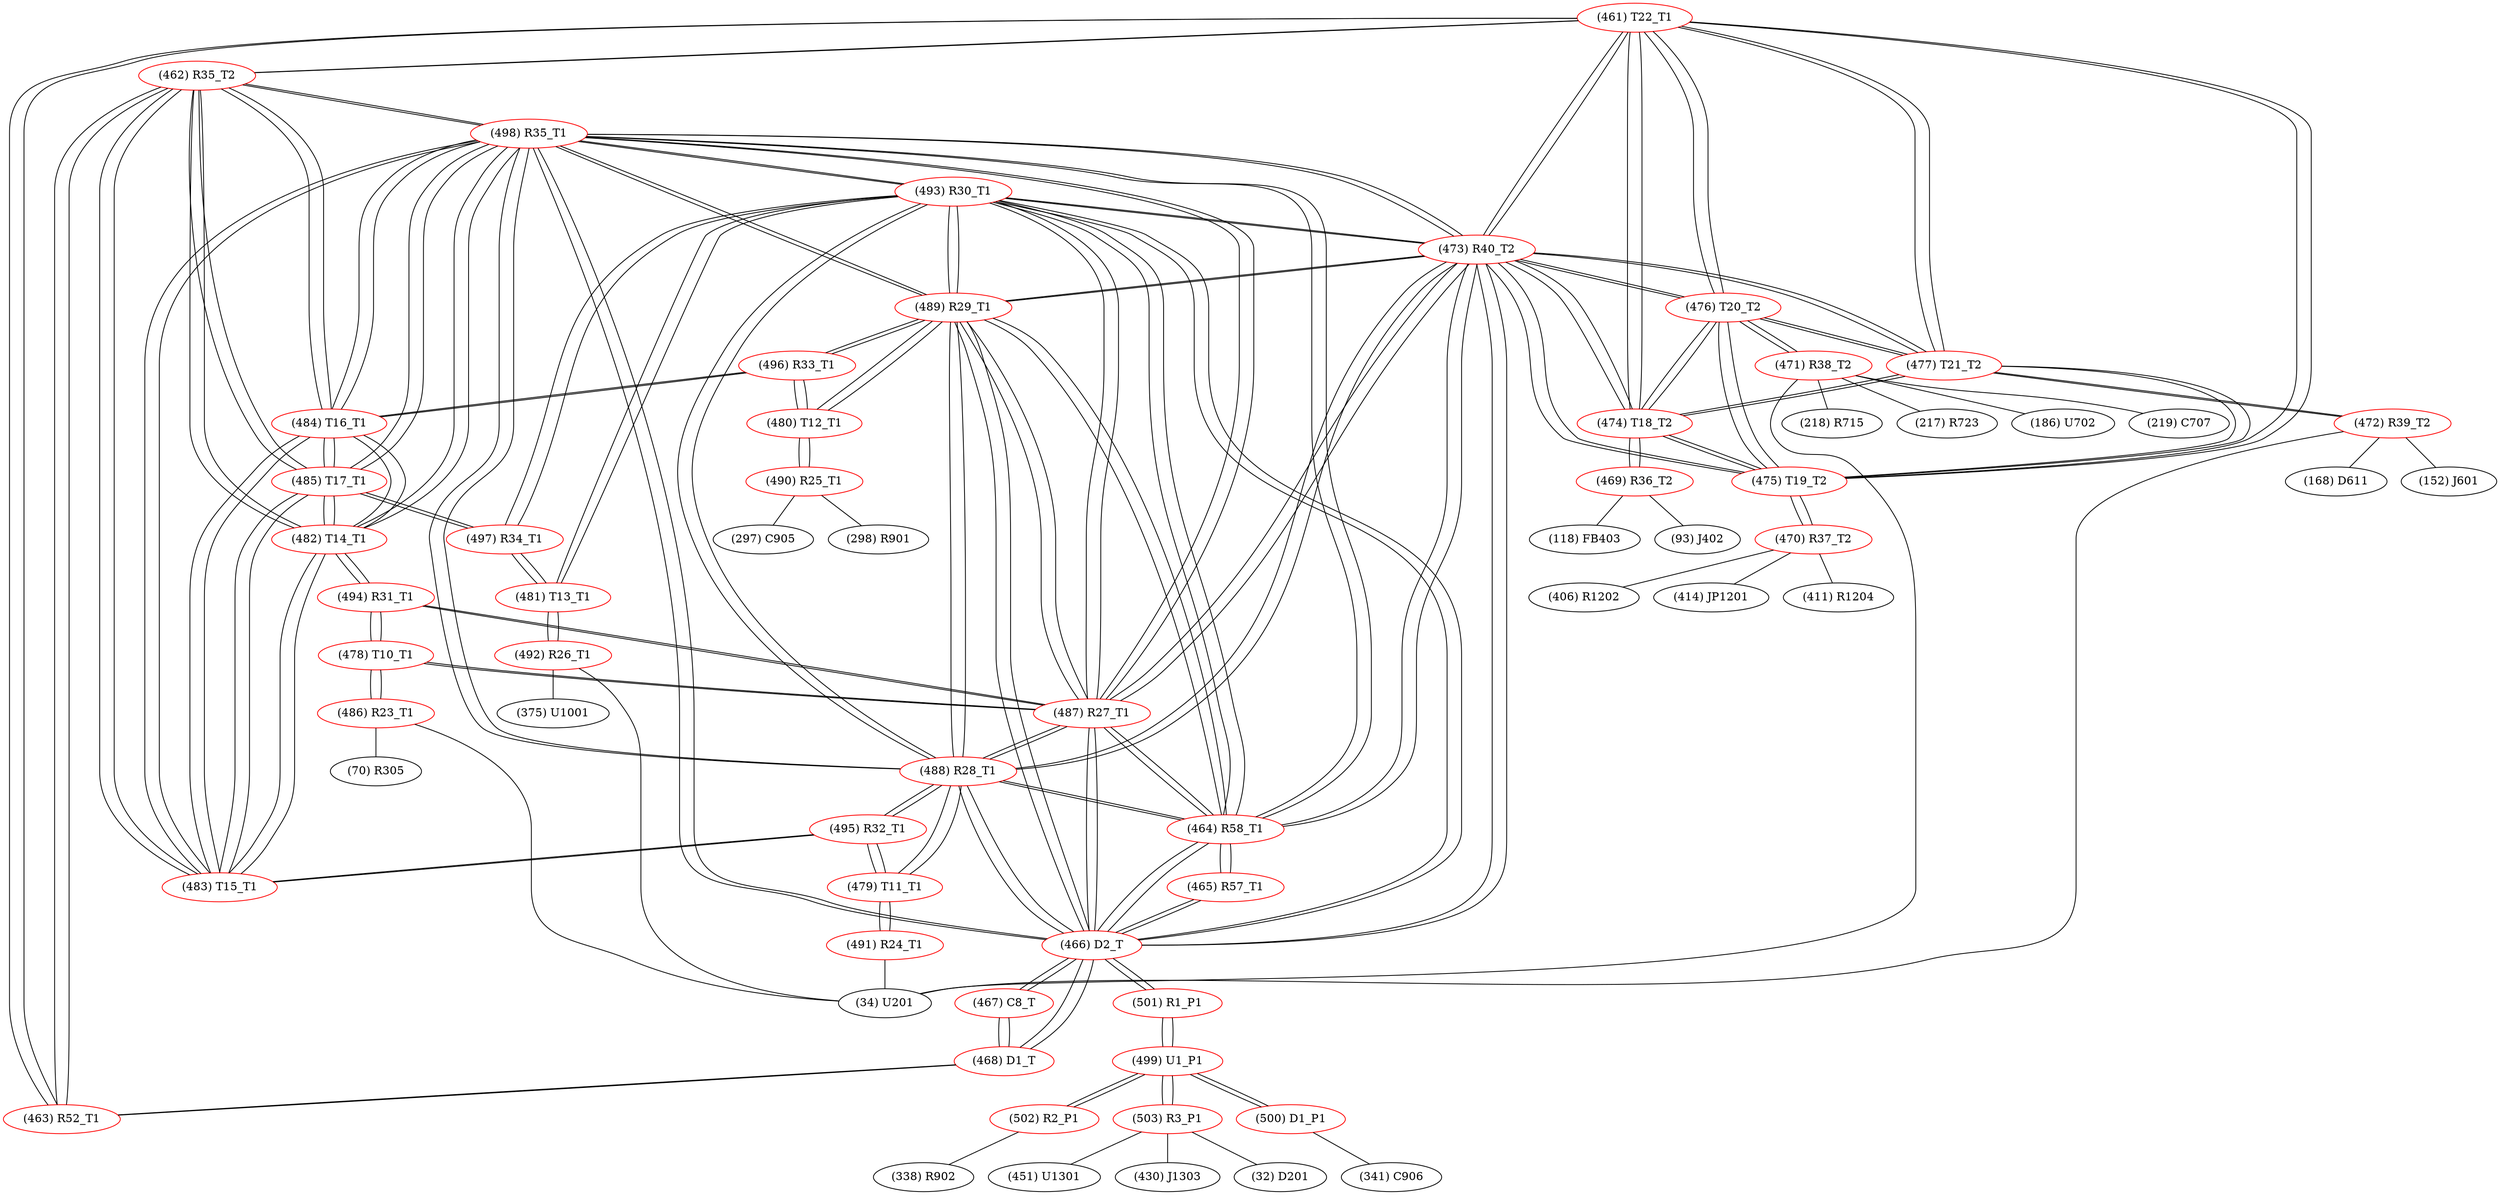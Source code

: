 graph {
	461 [label="(461) T22_T1" color=red]
	462 [label="(462) R35_T2"]
	463 [label="(463) R52_T1"]
	476 [label="(476) T20_T2"]
	477 [label="(477) T21_T2"]
	475 [label="(475) T19_T2"]
	473 [label="(473) R40_T2"]
	474 [label="(474) T18_T2"]
	462 [label="(462) R35_T2" color=red]
	463 [label="(463) R52_T1"]
	461 [label="(461) T22_T1"]
	482 [label="(482) T14_T1"]
	483 [label="(483) T15_T1"]
	485 [label="(485) T17_T1"]
	484 [label="(484) T16_T1"]
	498 [label="(498) R35_T1"]
	463 [label="(463) R52_T1" color=red]
	468 [label="(468) D1_T"]
	462 [label="(462) R35_T2"]
	461 [label="(461) T22_T1"]
	464 [label="(464) R58_T1" color=red]
	466 [label="(466) D2_T"]
	473 [label="(473) R40_T2"]
	487 [label="(487) R27_T1"]
	488 [label="(488) R28_T1"]
	489 [label="(489) R29_T1"]
	493 [label="(493) R30_T1"]
	498 [label="(498) R35_T1"]
	465 [label="(465) R57_T1"]
	465 [label="(465) R57_T1" color=red]
	466 [label="(466) D2_T"]
	464 [label="(464) R58_T1"]
	466 [label="(466) D2_T" color=red]
	464 [label="(464) R58_T1"]
	473 [label="(473) R40_T2"]
	487 [label="(487) R27_T1"]
	488 [label="(488) R28_T1"]
	489 [label="(489) R29_T1"]
	493 [label="(493) R30_T1"]
	498 [label="(498) R35_T1"]
	468 [label="(468) D1_T"]
	467 [label="(467) C8_T"]
	465 [label="(465) R57_T1"]
	501 [label="(501) R1_P1"]
	467 [label="(467) C8_T" color=red]
	468 [label="(468) D1_T"]
	466 [label="(466) D2_T"]
	468 [label="(468) D1_T" color=red]
	466 [label="(466) D2_T"]
	467 [label="(467) C8_T"]
	463 [label="(463) R52_T1"]
	469 [label="(469) R36_T2" color=red]
	93 [label="(93) J402"]
	118 [label="(118) FB403"]
	474 [label="(474) T18_T2"]
	470 [label="(470) R37_T2" color=red]
	414 [label="(414) JP1201"]
	411 [label="(411) R1204"]
	406 [label="(406) R1202"]
	475 [label="(475) T19_T2"]
	471 [label="(471) R38_T2" color=red]
	186 [label="(186) U702"]
	219 [label="(219) C707"]
	218 [label="(218) R715"]
	217 [label="(217) R723"]
	34 [label="(34) U201"]
	476 [label="(476) T20_T2"]
	472 [label="(472) R39_T2" color=red]
	34 [label="(34) U201"]
	168 [label="(168) D611"]
	152 [label="(152) J601"]
	477 [label="(477) T21_T2"]
	473 [label="(473) R40_T2" color=red]
	466 [label="(466) D2_T"]
	464 [label="(464) R58_T1"]
	487 [label="(487) R27_T1"]
	488 [label="(488) R28_T1"]
	489 [label="(489) R29_T1"]
	493 [label="(493) R30_T1"]
	498 [label="(498) R35_T1"]
	476 [label="(476) T20_T2"]
	477 [label="(477) T21_T2"]
	475 [label="(475) T19_T2"]
	461 [label="(461) T22_T1"]
	474 [label="(474) T18_T2"]
	474 [label="(474) T18_T2" color=red]
	476 [label="(476) T20_T2"]
	477 [label="(477) T21_T2"]
	475 [label="(475) T19_T2"]
	473 [label="(473) R40_T2"]
	461 [label="(461) T22_T1"]
	469 [label="(469) R36_T2"]
	475 [label="(475) T19_T2" color=red]
	476 [label="(476) T20_T2"]
	477 [label="(477) T21_T2"]
	473 [label="(473) R40_T2"]
	461 [label="(461) T22_T1"]
	474 [label="(474) T18_T2"]
	470 [label="(470) R37_T2"]
	476 [label="(476) T20_T2" color=red]
	477 [label="(477) T21_T2"]
	475 [label="(475) T19_T2"]
	473 [label="(473) R40_T2"]
	461 [label="(461) T22_T1"]
	474 [label="(474) T18_T2"]
	471 [label="(471) R38_T2"]
	477 [label="(477) T21_T2" color=red]
	476 [label="(476) T20_T2"]
	475 [label="(475) T19_T2"]
	473 [label="(473) R40_T2"]
	461 [label="(461) T22_T1"]
	474 [label="(474) T18_T2"]
	472 [label="(472) R39_T2"]
	478 [label="(478) T10_T1" color=red]
	486 [label="(486) R23_T1"]
	494 [label="(494) R31_T1"]
	487 [label="(487) R27_T1"]
	479 [label="(479) T11_T1" color=red]
	491 [label="(491) R24_T1"]
	495 [label="(495) R32_T1"]
	488 [label="(488) R28_T1"]
	480 [label="(480) T12_T1" color=red]
	496 [label="(496) R33_T1"]
	489 [label="(489) R29_T1"]
	490 [label="(490) R25_T1"]
	481 [label="(481) T13_T1" color=red]
	497 [label="(497) R34_T1"]
	493 [label="(493) R30_T1"]
	492 [label="(492) R26_T1"]
	482 [label="(482) T14_T1" color=red]
	483 [label="(483) T15_T1"]
	485 [label="(485) T17_T1"]
	484 [label="(484) T16_T1"]
	498 [label="(498) R35_T1"]
	462 [label="(462) R35_T2"]
	494 [label="(494) R31_T1"]
	483 [label="(483) T15_T1" color=red]
	482 [label="(482) T14_T1"]
	485 [label="(485) T17_T1"]
	484 [label="(484) T16_T1"]
	498 [label="(498) R35_T1"]
	462 [label="(462) R35_T2"]
	495 [label="(495) R32_T1"]
	484 [label="(484) T16_T1" color=red]
	482 [label="(482) T14_T1"]
	483 [label="(483) T15_T1"]
	485 [label="(485) T17_T1"]
	498 [label="(498) R35_T1"]
	462 [label="(462) R35_T2"]
	496 [label="(496) R33_T1"]
	485 [label="(485) T17_T1" color=red]
	482 [label="(482) T14_T1"]
	483 [label="(483) T15_T1"]
	484 [label="(484) T16_T1"]
	498 [label="(498) R35_T1"]
	462 [label="(462) R35_T2"]
	497 [label="(497) R34_T1"]
	486 [label="(486) R23_T1" color=red]
	70 [label="(70) R305"]
	34 [label="(34) U201"]
	478 [label="(478) T10_T1"]
	487 [label="(487) R27_T1" color=red]
	466 [label="(466) D2_T"]
	464 [label="(464) R58_T1"]
	473 [label="(473) R40_T2"]
	488 [label="(488) R28_T1"]
	489 [label="(489) R29_T1"]
	493 [label="(493) R30_T1"]
	498 [label="(498) R35_T1"]
	494 [label="(494) R31_T1"]
	478 [label="(478) T10_T1"]
	488 [label="(488) R28_T1" color=red]
	466 [label="(466) D2_T"]
	464 [label="(464) R58_T1"]
	473 [label="(473) R40_T2"]
	487 [label="(487) R27_T1"]
	489 [label="(489) R29_T1"]
	493 [label="(493) R30_T1"]
	498 [label="(498) R35_T1"]
	495 [label="(495) R32_T1"]
	479 [label="(479) T11_T1"]
	489 [label="(489) R29_T1" color=red]
	466 [label="(466) D2_T"]
	464 [label="(464) R58_T1"]
	473 [label="(473) R40_T2"]
	487 [label="(487) R27_T1"]
	488 [label="(488) R28_T1"]
	493 [label="(493) R30_T1"]
	498 [label="(498) R35_T1"]
	496 [label="(496) R33_T1"]
	480 [label="(480) T12_T1"]
	490 [label="(490) R25_T1" color=red]
	297 [label="(297) C905"]
	298 [label="(298) R901"]
	480 [label="(480) T12_T1"]
	491 [label="(491) R24_T1" color=red]
	34 [label="(34) U201"]
	479 [label="(479) T11_T1"]
	492 [label="(492) R26_T1" color=red]
	34 [label="(34) U201"]
	375 [label="(375) U1001"]
	481 [label="(481) T13_T1"]
	493 [label="(493) R30_T1" color=red]
	466 [label="(466) D2_T"]
	464 [label="(464) R58_T1"]
	473 [label="(473) R40_T2"]
	487 [label="(487) R27_T1"]
	488 [label="(488) R28_T1"]
	489 [label="(489) R29_T1"]
	498 [label="(498) R35_T1"]
	481 [label="(481) T13_T1"]
	497 [label="(497) R34_T1"]
	494 [label="(494) R31_T1" color=red]
	487 [label="(487) R27_T1"]
	478 [label="(478) T10_T1"]
	482 [label="(482) T14_T1"]
	495 [label="(495) R32_T1" color=red]
	483 [label="(483) T15_T1"]
	479 [label="(479) T11_T1"]
	488 [label="(488) R28_T1"]
	496 [label="(496) R33_T1" color=red]
	484 [label="(484) T16_T1"]
	489 [label="(489) R29_T1"]
	480 [label="(480) T12_T1"]
	497 [label="(497) R34_T1" color=red]
	485 [label="(485) T17_T1"]
	481 [label="(481) T13_T1"]
	493 [label="(493) R30_T1"]
	498 [label="(498) R35_T1" color=red]
	466 [label="(466) D2_T"]
	464 [label="(464) R58_T1"]
	473 [label="(473) R40_T2"]
	487 [label="(487) R27_T1"]
	488 [label="(488) R28_T1"]
	489 [label="(489) R29_T1"]
	493 [label="(493) R30_T1"]
	482 [label="(482) T14_T1"]
	483 [label="(483) T15_T1"]
	485 [label="(485) T17_T1"]
	484 [label="(484) T16_T1"]
	462 [label="(462) R35_T2"]
	499 [label="(499) U1_P1" color=red]
	500 [label="(500) D1_P1"]
	502 [label="(502) R2_P1"]
	503 [label="(503) R3_P1"]
	501 [label="(501) R1_P1"]
	500 [label="(500) D1_P1" color=red]
	341 [label="(341) C906"]
	499 [label="(499) U1_P1"]
	501 [label="(501) R1_P1" color=red]
	466 [label="(466) D2_T"]
	499 [label="(499) U1_P1"]
	502 [label="(502) R2_P1" color=red]
	338 [label="(338) R902"]
	499 [label="(499) U1_P1"]
	503 [label="(503) R3_P1" color=red]
	451 [label="(451) U1301"]
	430 [label="(430) J1303"]
	32 [label="(32) D201"]
	499 [label="(499) U1_P1"]
	461 -- 462
	461 -- 463
	461 -- 476
	461 -- 477
	461 -- 475
	461 -- 473
	461 -- 474
	462 -- 463
	462 -- 461
	462 -- 482
	462 -- 483
	462 -- 485
	462 -- 484
	462 -- 498
	463 -- 468
	463 -- 462
	463 -- 461
	464 -- 466
	464 -- 473
	464 -- 487
	464 -- 488
	464 -- 489
	464 -- 493
	464 -- 498
	464 -- 465
	465 -- 466
	465 -- 464
	466 -- 464
	466 -- 473
	466 -- 487
	466 -- 488
	466 -- 489
	466 -- 493
	466 -- 498
	466 -- 468
	466 -- 467
	466 -- 465
	466 -- 501
	467 -- 468
	467 -- 466
	468 -- 466
	468 -- 467
	468 -- 463
	469 -- 93
	469 -- 118
	469 -- 474
	470 -- 414
	470 -- 411
	470 -- 406
	470 -- 475
	471 -- 186
	471 -- 219
	471 -- 218
	471 -- 217
	471 -- 34
	471 -- 476
	472 -- 34
	472 -- 168
	472 -- 152
	472 -- 477
	473 -- 466
	473 -- 464
	473 -- 487
	473 -- 488
	473 -- 489
	473 -- 493
	473 -- 498
	473 -- 476
	473 -- 477
	473 -- 475
	473 -- 461
	473 -- 474
	474 -- 476
	474 -- 477
	474 -- 475
	474 -- 473
	474 -- 461
	474 -- 469
	475 -- 476
	475 -- 477
	475 -- 473
	475 -- 461
	475 -- 474
	475 -- 470
	476 -- 477
	476 -- 475
	476 -- 473
	476 -- 461
	476 -- 474
	476 -- 471
	477 -- 476
	477 -- 475
	477 -- 473
	477 -- 461
	477 -- 474
	477 -- 472
	478 -- 486
	478 -- 494
	478 -- 487
	479 -- 491
	479 -- 495
	479 -- 488
	480 -- 496
	480 -- 489
	480 -- 490
	481 -- 497
	481 -- 493
	481 -- 492
	482 -- 483
	482 -- 485
	482 -- 484
	482 -- 498
	482 -- 462
	482 -- 494
	483 -- 482
	483 -- 485
	483 -- 484
	483 -- 498
	483 -- 462
	483 -- 495
	484 -- 482
	484 -- 483
	484 -- 485
	484 -- 498
	484 -- 462
	484 -- 496
	485 -- 482
	485 -- 483
	485 -- 484
	485 -- 498
	485 -- 462
	485 -- 497
	486 -- 70
	486 -- 34
	486 -- 478
	487 -- 466
	487 -- 464
	487 -- 473
	487 -- 488
	487 -- 489
	487 -- 493
	487 -- 498
	487 -- 494
	487 -- 478
	488 -- 466
	488 -- 464
	488 -- 473
	488 -- 487
	488 -- 489
	488 -- 493
	488 -- 498
	488 -- 495
	488 -- 479
	489 -- 466
	489 -- 464
	489 -- 473
	489 -- 487
	489 -- 488
	489 -- 493
	489 -- 498
	489 -- 496
	489 -- 480
	490 -- 297
	490 -- 298
	490 -- 480
	491 -- 34
	491 -- 479
	492 -- 34
	492 -- 375
	492 -- 481
	493 -- 466
	493 -- 464
	493 -- 473
	493 -- 487
	493 -- 488
	493 -- 489
	493 -- 498
	493 -- 481
	493 -- 497
	494 -- 487
	494 -- 478
	494 -- 482
	495 -- 483
	495 -- 479
	495 -- 488
	496 -- 484
	496 -- 489
	496 -- 480
	497 -- 485
	497 -- 481
	497 -- 493
	498 -- 466
	498 -- 464
	498 -- 473
	498 -- 487
	498 -- 488
	498 -- 489
	498 -- 493
	498 -- 482
	498 -- 483
	498 -- 485
	498 -- 484
	498 -- 462
	499 -- 500
	499 -- 502
	499 -- 503
	499 -- 501
	500 -- 341
	500 -- 499
	501 -- 466
	501 -- 499
	502 -- 338
	502 -- 499
	503 -- 451
	503 -- 430
	503 -- 32
	503 -- 499
}